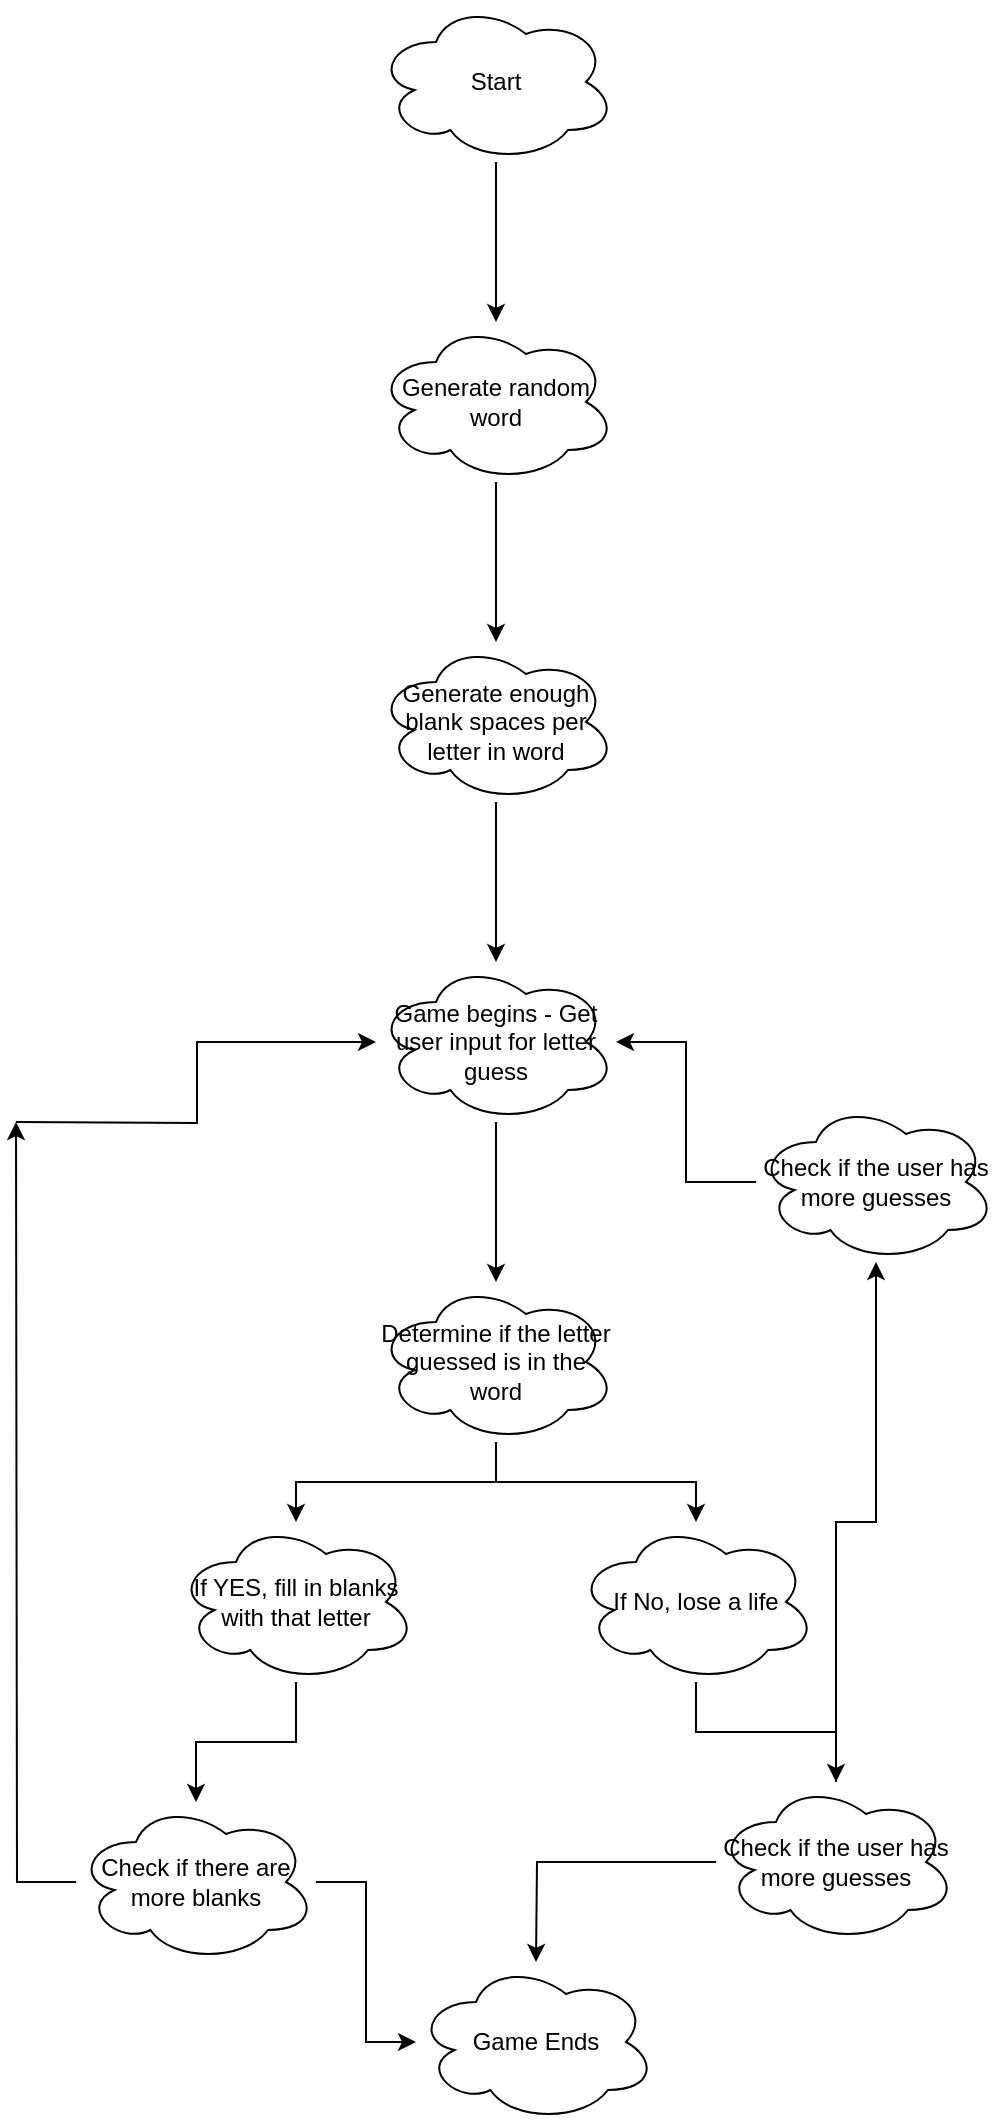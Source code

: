 <mxfile version="13.10.3" type="github">
  <diagram id="vxTDkqJKm2DfpR0bhxSP" name="Page-1">
    <mxGraphModel dx="806" dy="490" grid="1" gridSize="10" guides="1" tooltips="1" connect="1" arrows="1" fold="1" page="1" pageScale="1" pageWidth="850" pageHeight="1100" math="0" shadow="0">
      <root>
        <mxCell id="0" />
        <mxCell id="1" parent="0" />
        <mxCell id="splLWqiB4osCJYnsvkYa-5" value="" style="edgeStyle=orthogonalEdgeStyle;rounded=0;orthogonalLoop=1;jettySize=auto;html=1;" edge="1" parent="1" source="splLWqiB4osCJYnsvkYa-3" target="splLWqiB4osCJYnsvkYa-4">
          <mxGeometry relative="1" as="geometry" />
        </mxCell>
        <mxCell id="splLWqiB4osCJYnsvkYa-3" value="Start" style="ellipse;shape=cloud;whiteSpace=wrap;html=1;align=center;" vertex="1" parent="1">
          <mxGeometry x="350" y="10" width="120" height="80" as="geometry" />
        </mxCell>
        <mxCell id="splLWqiB4osCJYnsvkYa-7" value="" style="edgeStyle=orthogonalEdgeStyle;rounded=0;orthogonalLoop=1;jettySize=auto;html=1;" edge="1" parent="1" source="splLWqiB4osCJYnsvkYa-4" target="splLWqiB4osCJYnsvkYa-6">
          <mxGeometry relative="1" as="geometry" />
        </mxCell>
        <mxCell id="splLWqiB4osCJYnsvkYa-4" value="Generate random word" style="ellipse;shape=cloud;whiteSpace=wrap;html=1;align=center;" vertex="1" parent="1">
          <mxGeometry x="350" y="170" width="120" height="80" as="geometry" />
        </mxCell>
        <mxCell id="splLWqiB4osCJYnsvkYa-9" value="" style="edgeStyle=orthogonalEdgeStyle;rounded=0;orthogonalLoop=1;jettySize=auto;html=1;" edge="1" parent="1" source="splLWqiB4osCJYnsvkYa-6" target="splLWqiB4osCJYnsvkYa-8">
          <mxGeometry relative="1" as="geometry" />
        </mxCell>
        <mxCell id="splLWqiB4osCJYnsvkYa-6" value="Generate enough blank spaces per letter in word" style="ellipse;shape=cloud;whiteSpace=wrap;html=1;align=center;" vertex="1" parent="1">
          <mxGeometry x="350" y="330" width="120" height="80" as="geometry" />
        </mxCell>
        <mxCell id="splLWqiB4osCJYnsvkYa-11" value="" style="edgeStyle=orthogonalEdgeStyle;rounded=0;orthogonalLoop=1;jettySize=auto;html=1;" edge="1" parent="1" source="splLWqiB4osCJYnsvkYa-8" target="splLWqiB4osCJYnsvkYa-10">
          <mxGeometry relative="1" as="geometry" />
        </mxCell>
        <mxCell id="splLWqiB4osCJYnsvkYa-8" value="Game begins - Get user input for letter guess" style="ellipse;shape=cloud;whiteSpace=wrap;html=1;align=center;" vertex="1" parent="1">
          <mxGeometry x="350" y="490" width="120" height="80" as="geometry" />
        </mxCell>
        <mxCell id="splLWqiB4osCJYnsvkYa-13" value="" style="edgeStyle=orthogonalEdgeStyle;rounded=0;orthogonalLoop=1;jettySize=auto;html=1;" edge="1" parent="1" source="splLWqiB4osCJYnsvkYa-10" target="splLWqiB4osCJYnsvkYa-12">
          <mxGeometry relative="1" as="geometry" />
        </mxCell>
        <mxCell id="splLWqiB4osCJYnsvkYa-15" value="" style="edgeStyle=orthogonalEdgeStyle;rounded=0;orthogonalLoop=1;jettySize=auto;html=1;" edge="1" parent="1" source="splLWqiB4osCJYnsvkYa-10" target="splLWqiB4osCJYnsvkYa-14">
          <mxGeometry relative="1" as="geometry" />
        </mxCell>
        <mxCell id="splLWqiB4osCJYnsvkYa-10" value="Determine if the letter guessed is in the word" style="ellipse;shape=cloud;whiteSpace=wrap;html=1;align=center;" vertex="1" parent="1">
          <mxGeometry x="350" y="650" width="120" height="80" as="geometry" />
        </mxCell>
        <mxCell id="splLWqiB4osCJYnsvkYa-19" value="" style="edgeStyle=orthogonalEdgeStyle;rounded=0;orthogonalLoop=1;jettySize=auto;html=1;" edge="1" parent="1" source="splLWqiB4osCJYnsvkYa-12" target="splLWqiB4osCJYnsvkYa-18">
          <mxGeometry relative="1" as="geometry" />
        </mxCell>
        <mxCell id="splLWqiB4osCJYnsvkYa-12" value="If No, lose a life" style="ellipse;shape=cloud;whiteSpace=wrap;html=1;align=center;" vertex="1" parent="1">
          <mxGeometry x="450" y="770" width="120" height="80" as="geometry" />
        </mxCell>
        <mxCell id="splLWqiB4osCJYnsvkYa-17" value="" style="edgeStyle=orthogonalEdgeStyle;rounded=0;orthogonalLoop=1;jettySize=auto;html=1;" edge="1" parent="1" source="splLWqiB4osCJYnsvkYa-14" target="splLWqiB4osCJYnsvkYa-16">
          <mxGeometry relative="1" as="geometry" />
        </mxCell>
        <mxCell id="splLWqiB4osCJYnsvkYa-14" value="If YES, fill in blanks with that letter" style="ellipse;shape=cloud;whiteSpace=wrap;html=1;align=center;" vertex="1" parent="1">
          <mxGeometry x="250" y="770" width="120" height="80" as="geometry" />
        </mxCell>
        <mxCell id="splLWqiB4osCJYnsvkYa-29" value="" style="edgeStyle=orthogonalEdgeStyle;rounded=0;orthogonalLoop=1;jettySize=auto;html=1;" edge="1" parent="1" source="splLWqiB4osCJYnsvkYa-16" target="splLWqiB4osCJYnsvkYa-28">
          <mxGeometry relative="1" as="geometry" />
        </mxCell>
        <mxCell id="splLWqiB4osCJYnsvkYa-37" value="" style="edgeStyle=orthogonalEdgeStyle;rounded=0;orthogonalLoop=1;jettySize=auto;html=1;" edge="1" parent="1" source="splLWqiB4osCJYnsvkYa-16">
          <mxGeometry relative="1" as="geometry">
            <mxPoint x="170" y="570" as="targetPoint" />
          </mxGeometry>
        </mxCell>
        <mxCell id="splLWqiB4osCJYnsvkYa-16" value="Check if there are more blanks" style="ellipse;shape=cloud;whiteSpace=wrap;html=1;align=center;" vertex="1" parent="1">
          <mxGeometry x="200" y="910" width="120" height="80" as="geometry" />
        </mxCell>
        <mxCell id="splLWqiB4osCJYnsvkYa-21" value="" style="edgeStyle=orthogonalEdgeStyle;rounded=0;orthogonalLoop=1;jettySize=auto;html=1;" edge="1" parent="1" source="splLWqiB4osCJYnsvkYa-18" target="splLWqiB4osCJYnsvkYa-20">
          <mxGeometry relative="1" as="geometry" />
        </mxCell>
        <mxCell id="splLWqiB4osCJYnsvkYa-35" value="" style="edgeStyle=orthogonalEdgeStyle;rounded=0;orthogonalLoop=1;jettySize=auto;html=1;" edge="1" parent="1" source="splLWqiB4osCJYnsvkYa-18">
          <mxGeometry relative="1" as="geometry">
            <mxPoint x="430" y="990" as="targetPoint" />
          </mxGeometry>
        </mxCell>
        <mxCell id="splLWqiB4osCJYnsvkYa-18" value="Check if the user has more guesses" style="ellipse;shape=cloud;whiteSpace=wrap;html=1;align=center;" vertex="1" parent="1">
          <mxGeometry x="520" y="900" width="120" height="80" as="geometry" />
        </mxCell>
        <mxCell id="splLWqiB4osCJYnsvkYa-27" value="" style="edgeStyle=orthogonalEdgeStyle;rounded=0;orthogonalLoop=1;jettySize=auto;html=1;" edge="1" parent="1" source="splLWqiB4osCJYnsvkYa-20" target="splLWqiB4osCJYnsvkYa-8">
          <mxGeometry relative="1" as="geometry" />
        </mxCell>
        <mxCell id="splLWqiB4osCJYnsvkYa-20" value="Check if the user has more guesses" style="ellipse;shape=cloud;whiteSpace=wrap;html=1;align=center;" vertex="1" parent="1">
          <mxGeometry x="540" y="560" width="120" height="80" as="geometry" />
        </mxCell>
        <mxCell id="splLWqiB4osCJYnsvkYa-28" value="Game Ends" style="ellipse;shape=cloud;whiteSpace=wrap;html=1;align=center;" vertex="1" parent="1">
          <mxGeometry x="370" y="990" width="120" height="80" as="geometry" />
        </mxCell>
        <mxCell id="splLWqiB4osCJYnsvkYa-39" value="" style="edgeStyle=orthogonalEdgeStyle;rounded=0;orthogonalLoop=1;jettySize=auto;html=1;" edge="1" parent="1" target="splLWqiB4osCJYnsvkYa-8">
          <mxGeometry relative="1" as="geometry">
            <mxPoint x="170" y="570" as="sourcePoint" />
            <mxPoint x="250" y="570" as="targetPoint" />
          </mxGeometry>
        </mxCell>
      </root>
    </mxGraphModel>
  </diagram>
</mxfile>
